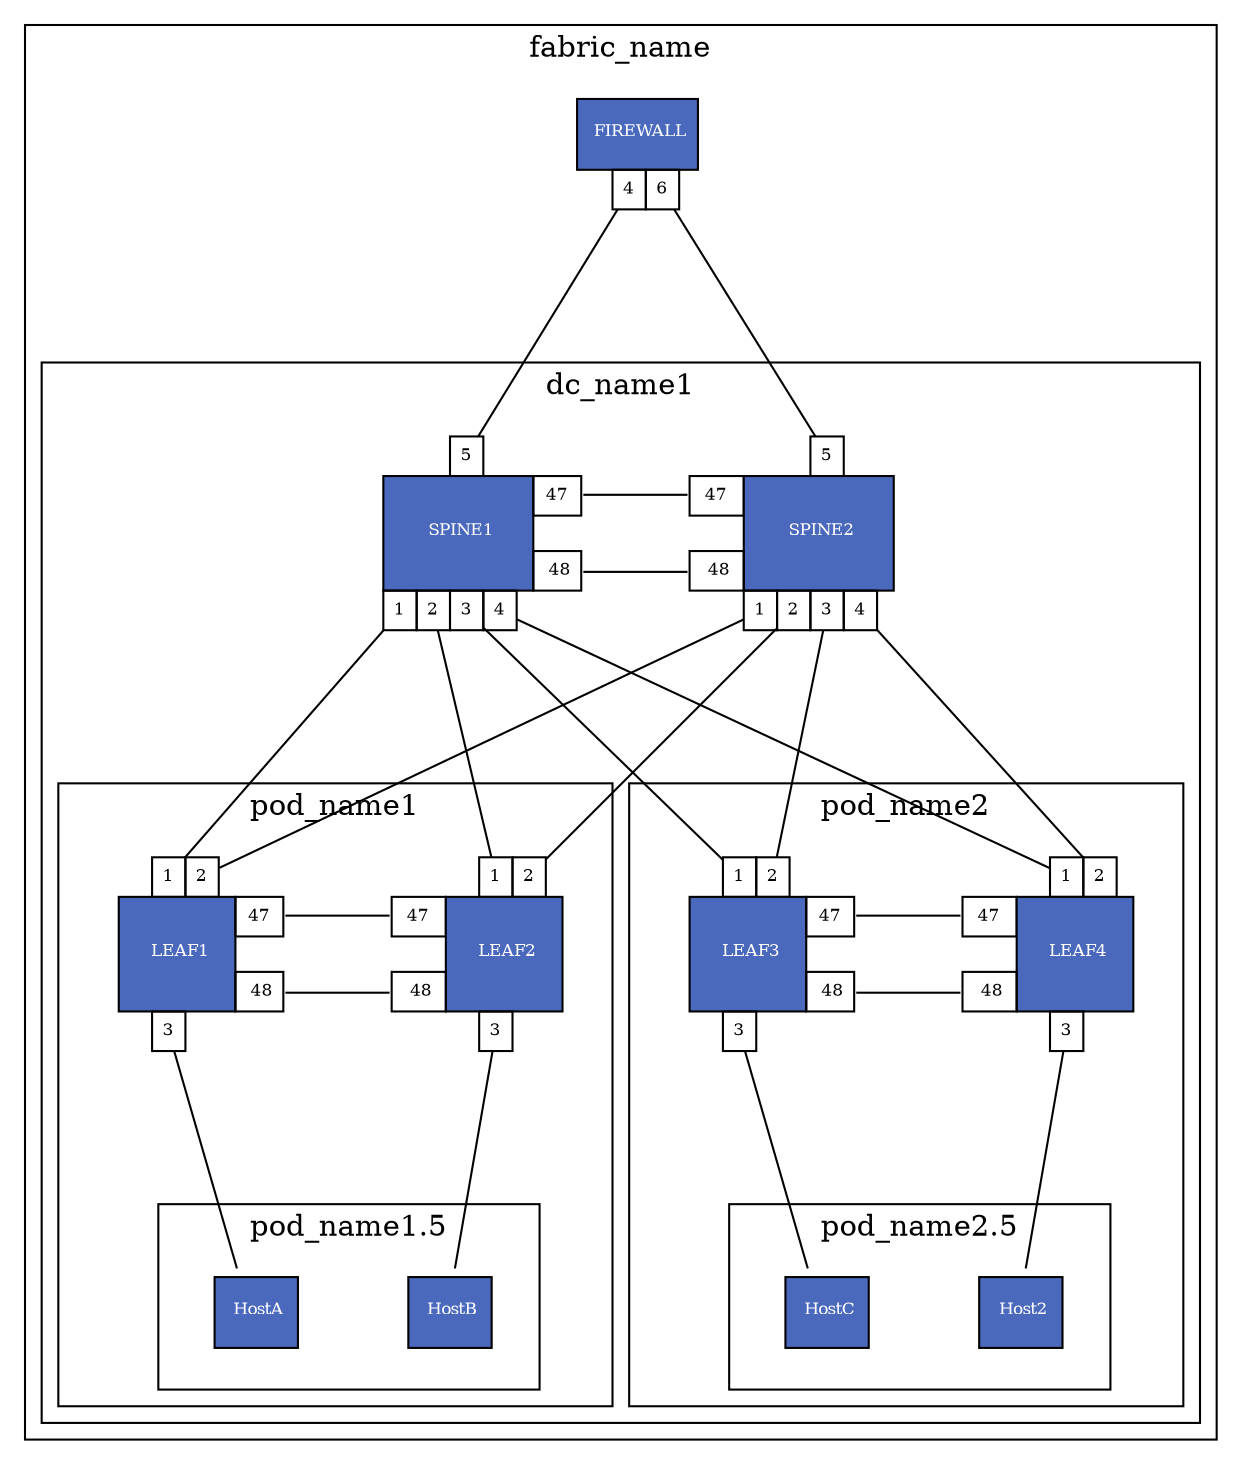 graph parent {
	graph [splines=line]
	node [fontsize=" 8pt" shape=plaintext]
	edge [center=true concentrate=true fontname=arial fontsize=6 labelfloat=false minlen=2]
	rank=min
	ranksep=0.7
	subgraph cluster_child_fabric_name {
		label=fabric_name
		labelloc=t
		{
			rank=same
			FIREWALL [label=<<TABLE BORDER="0" CELLBORDER="1" CELLSPACING="0" CELLPADDING="4"><TR><TD  BORDER="0" > </TD><TD BGCOLOR="#4a69bd" COLSPAN="5" ROWSPAN="2"> <FONT COLOR="#ffffff">FIREWALL</FONT></TD><TD  BORDER="0" ></TD></TR><TR> <TD  BORDER="0" > </TD><TD BORDER="0" ></TD> </TR><TR><TD BORDER="0" ></TD><TD BORDER="0" ></TD><TD BORDER="0" ></TD><TD PORT="4">4</TD><TD PORT="6">6</TD><TD BORDER="0" ></TD><TD BORDER="0" ></TD></TR></TABLE>>]
		}
		ranksep=0.7
		subgraph cluster_child_dc_name1 {
			label=dc_name1
			labelloc=t
			{
				rank=same
				SPINE1 [label=<<TABLE BORDER="0" CELLBORDER="1" CELLSPACING="0" CELLPADDING="4"><TR><TD BORDER="0" ></TD><TD BORDER="0" ></TD><TD BORDER="0" ></TD><TD PORT="5">5</TD><TD BORDER="0" ></TD><TD BORDER="0" ></TD><TD BORDER="0" ></TD></TR><TR><TD  BORDER="0" >  </TD><TD BGCOLOR="#4a69bd" COLSPAN="5" ROWSPAN="3"> <FONT COLOR="#ffffff">SPINE1</FONT></TD><TD PORT="47" >47</TD></TR><TR> <TD  BORDER="0" > </TD><TD BORDER="0" ></TD> </TR><TR> <TD BORDER="0" ></TD> <TD PORT="48" > 48</TD></TR><TR><TD BORDER="0" ></TD><TD PORT="1">1</TD><TD PORT="2">2</TD><TD PORT="3">3</TD><TD PORT="4">4</TD><TD BORDER="0" ></TD><TD BORDER="0" ></TD></TR></TABLE>>]
				SPINE2 [label=<<TABLE BORDER="0" CELLBORDER="1" CELLSPACING="0" CELLPADDING="4"><TR><TD BORDER="0" ></TD><TD BORDER="0" ></TD><TD BORDER="0" ></TD><TD PORT="5">5</TD><TD BORDER="0" ></TD><TD BORDER="0" ></TD><TD BORDER="0" ></TD></TR><TR><TD PORT="47" > 47 </TD><TD BGCOLOR="#4a69bd" COLSPAN="5" ROWSPAN="3"> <FONT COLOR="#ffffff">SPINE2</FONT></TD><TD  BORDER="0" ></TD></TR><TR> <TD  BORDER="0" > </TD><TD BORDER="0" ></TD> </TR><TR> <TD PORT="48" > 48</TD><TD BORDER="0" ></TD> </TR><TR><TD BORDER="0" ></TD><TD PORT="1">1</TD><TD PORT="2">2</TD><TD PORT="3">3</TD><TD PORT="4">4</TD><TD BORDER="0" ></TD><TD BORDER="0" ></TD></TR></TABLE>>]
			}
			ranksep=0.7
			subgraph cluster_child_pod_name1 {
				label=pod_name1
				labelloc=t
				{
					rank=same
					LEAF1 [label=<<TABLE BORDER="0" CELLBORDER="1" CELLSPACING="0" CELLPADDING="4"><TR><TD BORDER="0" ></TD><TD BORDER="0" ></TD><TD BORDER="0" ></TD><TD PORT="1">1</TD><TD PORT="2">2</TD><TD BORDER="0" ></TD><TD BORDER="0" ></TD></TR><TR><TD  BORDER="0" >  </TD><TD BGCOLOR="#4a69bd" COLSPAN="5" ROWSPAN="3"> <FONT COLOR="#ffffff">LEAF1</FONT></TD><TD PORT="47" >47</TD></TR><TR> <TD  BORDER="0" > </TD><TD BORDER="0" ></TD> </TR><TR> <TD BORDER="0" ></TD> <TD PORT="48" > 48</TD></TR><TR><TD BORDER="0" ></TD><TD BORDER="0" ></TD><TD BORDER="0" ></TD><TD PORT="3">3</TD><TD BORDER="0" ></TD><TD BORDER="0" ></TD><TD BORDER="0" ></TD></TR></TABLE>>]
					LEAF2 [label=<<TABLE BORDER="0" CELLBORDER="1" CELLSPACING="0" CELLPADDING="4"><TR><TD BORDER="0" ></TD><TD BORDER="0" ></TD><TD BORDER="0" ></TD><TD PORT="1">1</TD><TD PORT="2">2</TD><TD BORDER="0" ></TD><TD BORDER="0" ></TD></TR><TR><TD PORT="47" > 47 </TD><TD BGCOLOR="#4a69bd" COLSPAN="5" ROWSPAN="3"> <FONT COLOR="#ffffff">LEAF2</FONT></TD><TD  BORDER="0" ></TD></TR><TR> <TD  BORDER="0" > </TD><TD BORDER="0" ></TD> </TR><TR> <TD PORT="48" > 48</TD><TD BORDER="0" ></TD> </TR><TR><TD BORDER="0" ></TD><TD BORDER="0" ></TD><TD BORDER="0" ></TD><TD PORT="3">3</TD><TD BORDER="0" ></TD><TD BORDER="0" ></TD><TD BORDER="0" ></TD></TR></TABLE>>]
				}
				ranksep=0.7
				subgraph "cluster_child_pod_name1.5" {
					label="pod_name1.5"
					labelloc=t
					{
						rank=same
						HostA [label=<<TABLE BORDER="0" CELLBORDER="1" CELLSPACING="0" CELLPADDING="4"><TR><TD  BORDER="0" > </TD><TD BGCOLOR="#4a69bd" COLSPAN="5" ROWSPAN="2"> <FONT COLOR="#ffffff">HostA</FONT></TD><TD  BORDER="0" ></TD></TR><TR> <TD  BORDER="0" > </TD><TD BORDER="0" ></TD> </TR><TR><TD BORDER="0" ></TD><TD BORDER="0" ></TD><TD BORDER="0" ></TD><TD BORDER="0" ></TD><TD BORDER="0" ></TD><TD BORDER="0" ></TD><TD BORDER="0" ></TD></TR></TABLE>>]
						HostB [label=<<TABLE BORDER="0" CELLBORDER="1" CELLSPACING="0" CELLPADDING="4"><TR><TD  BORDER="0" > </TD><TD BGCOLOR="#4a69bd" COLSPAN="5" ROWSPAN="2"> <FONT COLOR="#ffffff">HostB</FONT></TD><TD  BORDER="0" ></TD></TR><TR> <TD  BORDER="0" > </TD><TD BORDER="0" ></TD> </TR><TR><TD BORDER="0" ></TD><TD BORDER="0" ></TD><TD BORDER="0" ></TD><TD BORDER="0" ></TD><TD BORDER="0" ></TD><TD BORDER="0" ></TD><TD BORDER="0" ></TD></TR></TABLE>>]
					}
				}
			}
			ranksep=0.7
			subgraph cluster_child_pod_name2 {
				label=pod_name2
				labelloc=t
				{
					rank=same
					LEAF3 [label=<<TABLE BORDER="0" CELLBORDER="1" CELLSPACING="0" CELLPADDING="4"><TR><TD BORDER="0" ></TD><TD BORDER="0" ></TD><TD BORDER="0" ></TD><TD PORT="1">1</TD><TD PORT="2">2</TD><TD BORDER="0" ></TD><TD BORDER="0" ></TD></TR><TR><TD  BORDER="0" >  </TD><TD BGCOLOR="#4a69bd" COLSPAN="5" ROWSPAN="3"> <FONT COLOR="#ffffff">LEAF3</FONT></TD><TD PORT="47" >47</TD></TR><TR> <TD  BORDER="0" > </TD><TD BORDER="0" ></TD> </TR><TR> <TD BORDER="0" ></TD> <TD PORT="48" > 48</TD></TR><TR><TD BORDER="0" ></TD><TD BORDER="0" ></TD><TD BORDER="0" ></TD><TD PORT="3">3</TD><TD BORDER="0" ></TD><TD BORDER="0" ></TD><TD BORDER="0" ></TD></TR></TABLE>>]
					LEAF4 [label=<<TABLE BORDER="0" CELLBORDER="1" CELLSPACING="0" CELLPADDING="4"><TR><TD BORDER="0" ></TD><TD BORDER="0" ></TD><TD BORDER="0" ></TD><TD PORT="1">1</TD><TD PORT="2">2</TD><TD BORDER="0" ></TD><TD BORDER="0" ></TD></TR><TR><TD PORT="47" > 47 </TD><TD BGCOLOR="#4a69bd" COLSPAN="5" ROWSPAN="3"> <FONT COLOR="#ffffff">LEAF4</FONT></TD><TD  BORDER="0" ></TD></TR><TR> <TD  BORDER="0" > </TD><TD BORDER="0" ></TD> </TR><TR> <TD PORT="48" > 48</TD><TD BORDER="0" ></TD> </TR><TR><TD BORDER="0" ></TD><TD BORDER="0" ></TD><TD BORDER="0" ></TD><TD PORT="3">3</TD><TD BORDER="0" ></TD><TD BORDER="0" ></TD><TD BORDER="0" ></TD></TR></TABLE>>]
				}
				ranksep=0.7
				subgraph "cluster_child_pod_name2.5" {
					label="pod_name2.5"
					labelloc=t
					{
						rank=same
						HostC [label=<<TABLE BORDER="0" CELLBORDER="1" CELLSPACING="0" CELLPADDING="4"><TR><TD  BORDER="0" > </TD><TD BGCOLOR="#4a69bd" COLSPAN="5" ROWSPAN="2"> <FONT COLOR="#ffffff">HostC</FONT></TD><TD  BORDER="0" ></TD></TR><TR> <TD  BORDER="0" > </TD><TD BORDER="0" ></TD> </TR><TR><TD BORDER="0" ></TD><TD BORDER="0" ></TD><TD BORDER="0" ></TD><TD BORDER="0" ></TD><TD BORDER="0" ></TD><TD BORDER="0" ></TD><TD BORDER="0" ></TD></TR></TABLE>>]
						Host2 [label=<<TABLE BORDER="0" CELLBORDER="1" CELLSPACING="0" CELLPADDING="4"><TR><TD  BORDER="0" > </TD><TD BGCOLOR="#4a69bd" COLSPAN="5" ROWSPAN="2"> <FONT COLOR="#ffffff">Host2</FONT></TD><TD  BORDER="0" ></TD></TR><TR> <TD  BORDER="0" > </TD><TD BORDER="0" ></TD> </TR><TR><TD BORDER="0" ></TD><TD BORDER="0" ></TD><TD BORDER="0" ></TD><TD BORDER="0" ></TD><TD BORDER="0" ></TD><TD BORDER="0" ></TD><TD BORDER="0" ></TD></TR></TABLE>>]
					}
				}
			}
		}
	}
	FIREWALL:4 -- SPINE1:5
	FIREWALL:6 -- SPINE2:5
	SPINE2:47 -- SPINE1:47
	SPINE2:48 -- SPINE1:48
	SPINE2:1 -- LEAF1:2
	SPINE2:2 -- LEAF2:2
	SPINE2:3 -- LEAF3:2
	SPINE2:4 -- LEAF4:2
	SPINE1:1 -- LEAF1:1
	SPINE1:2 -- LEAF2:1
	SPINE1:3 -- LEAF3:1
	SPINE1:4 -- LEAF4:1
	LEAF1:47 -- LEAF2:47
	LEAF1:48 -- LEAF2:48
	LEAF1:3 -- HostA
	LEAF2:3 -- HostB
	LEAF3:47 -- LEAF4:47
	LEAF3:48 -- LEAF4:48
	LEAF3:3 -- HostC
	LEAF4:3 -- Host2
}
